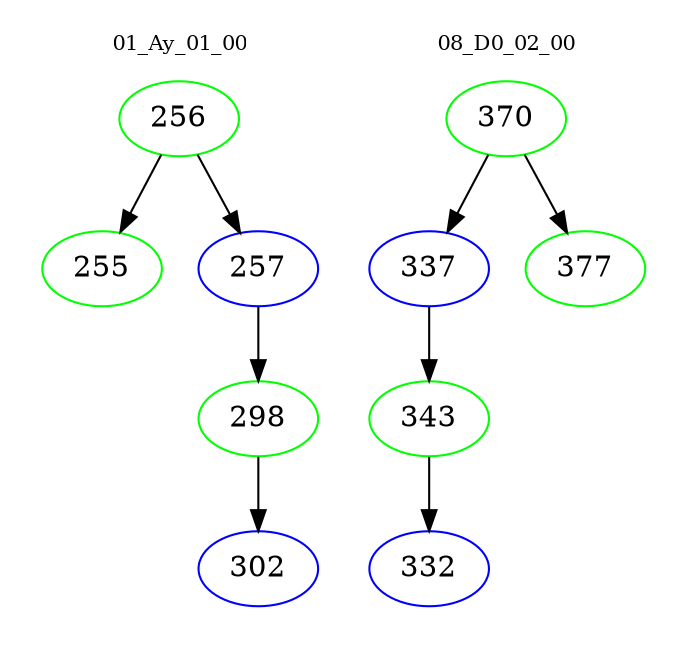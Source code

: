 digraph{
subgraph cluster_0 {
color = white
label = "01_Ay_01_00";
fontsize=10;
T0_256 [label="256", color="green"]
T0_256 -> T0_255 [color="black"]
T0_255 [label="255", color="green"]
T0_256 -> T0_257 [color="black"]
T0_257 [label="257", color="blue"]
T0_257 -> T0_298 [color="black"]
T0_298 [label="298", color="green"]
T0_298 -> T0_302 [color="black"]
T0_302 [label="302", color="blue"]
}
subgraph cluster_1 {
color = white
label = "08_D0_02_00";
fontsize=10;
T1_370 [label="370", color="green"]
T1_370 -> T1_337 [color="black"]
T1_337 [label="337", color="blue"]
T1_337 -> T1_343 [color="black"]
T1_343 [label="343", color="green"]
T1_343 -> T1_332 [color="black"]
T1_332 [label="332", color="blue"]
T1_370 -> T1_377 [color="black"]
T1_377 [label="377", color="green"]
}
}
